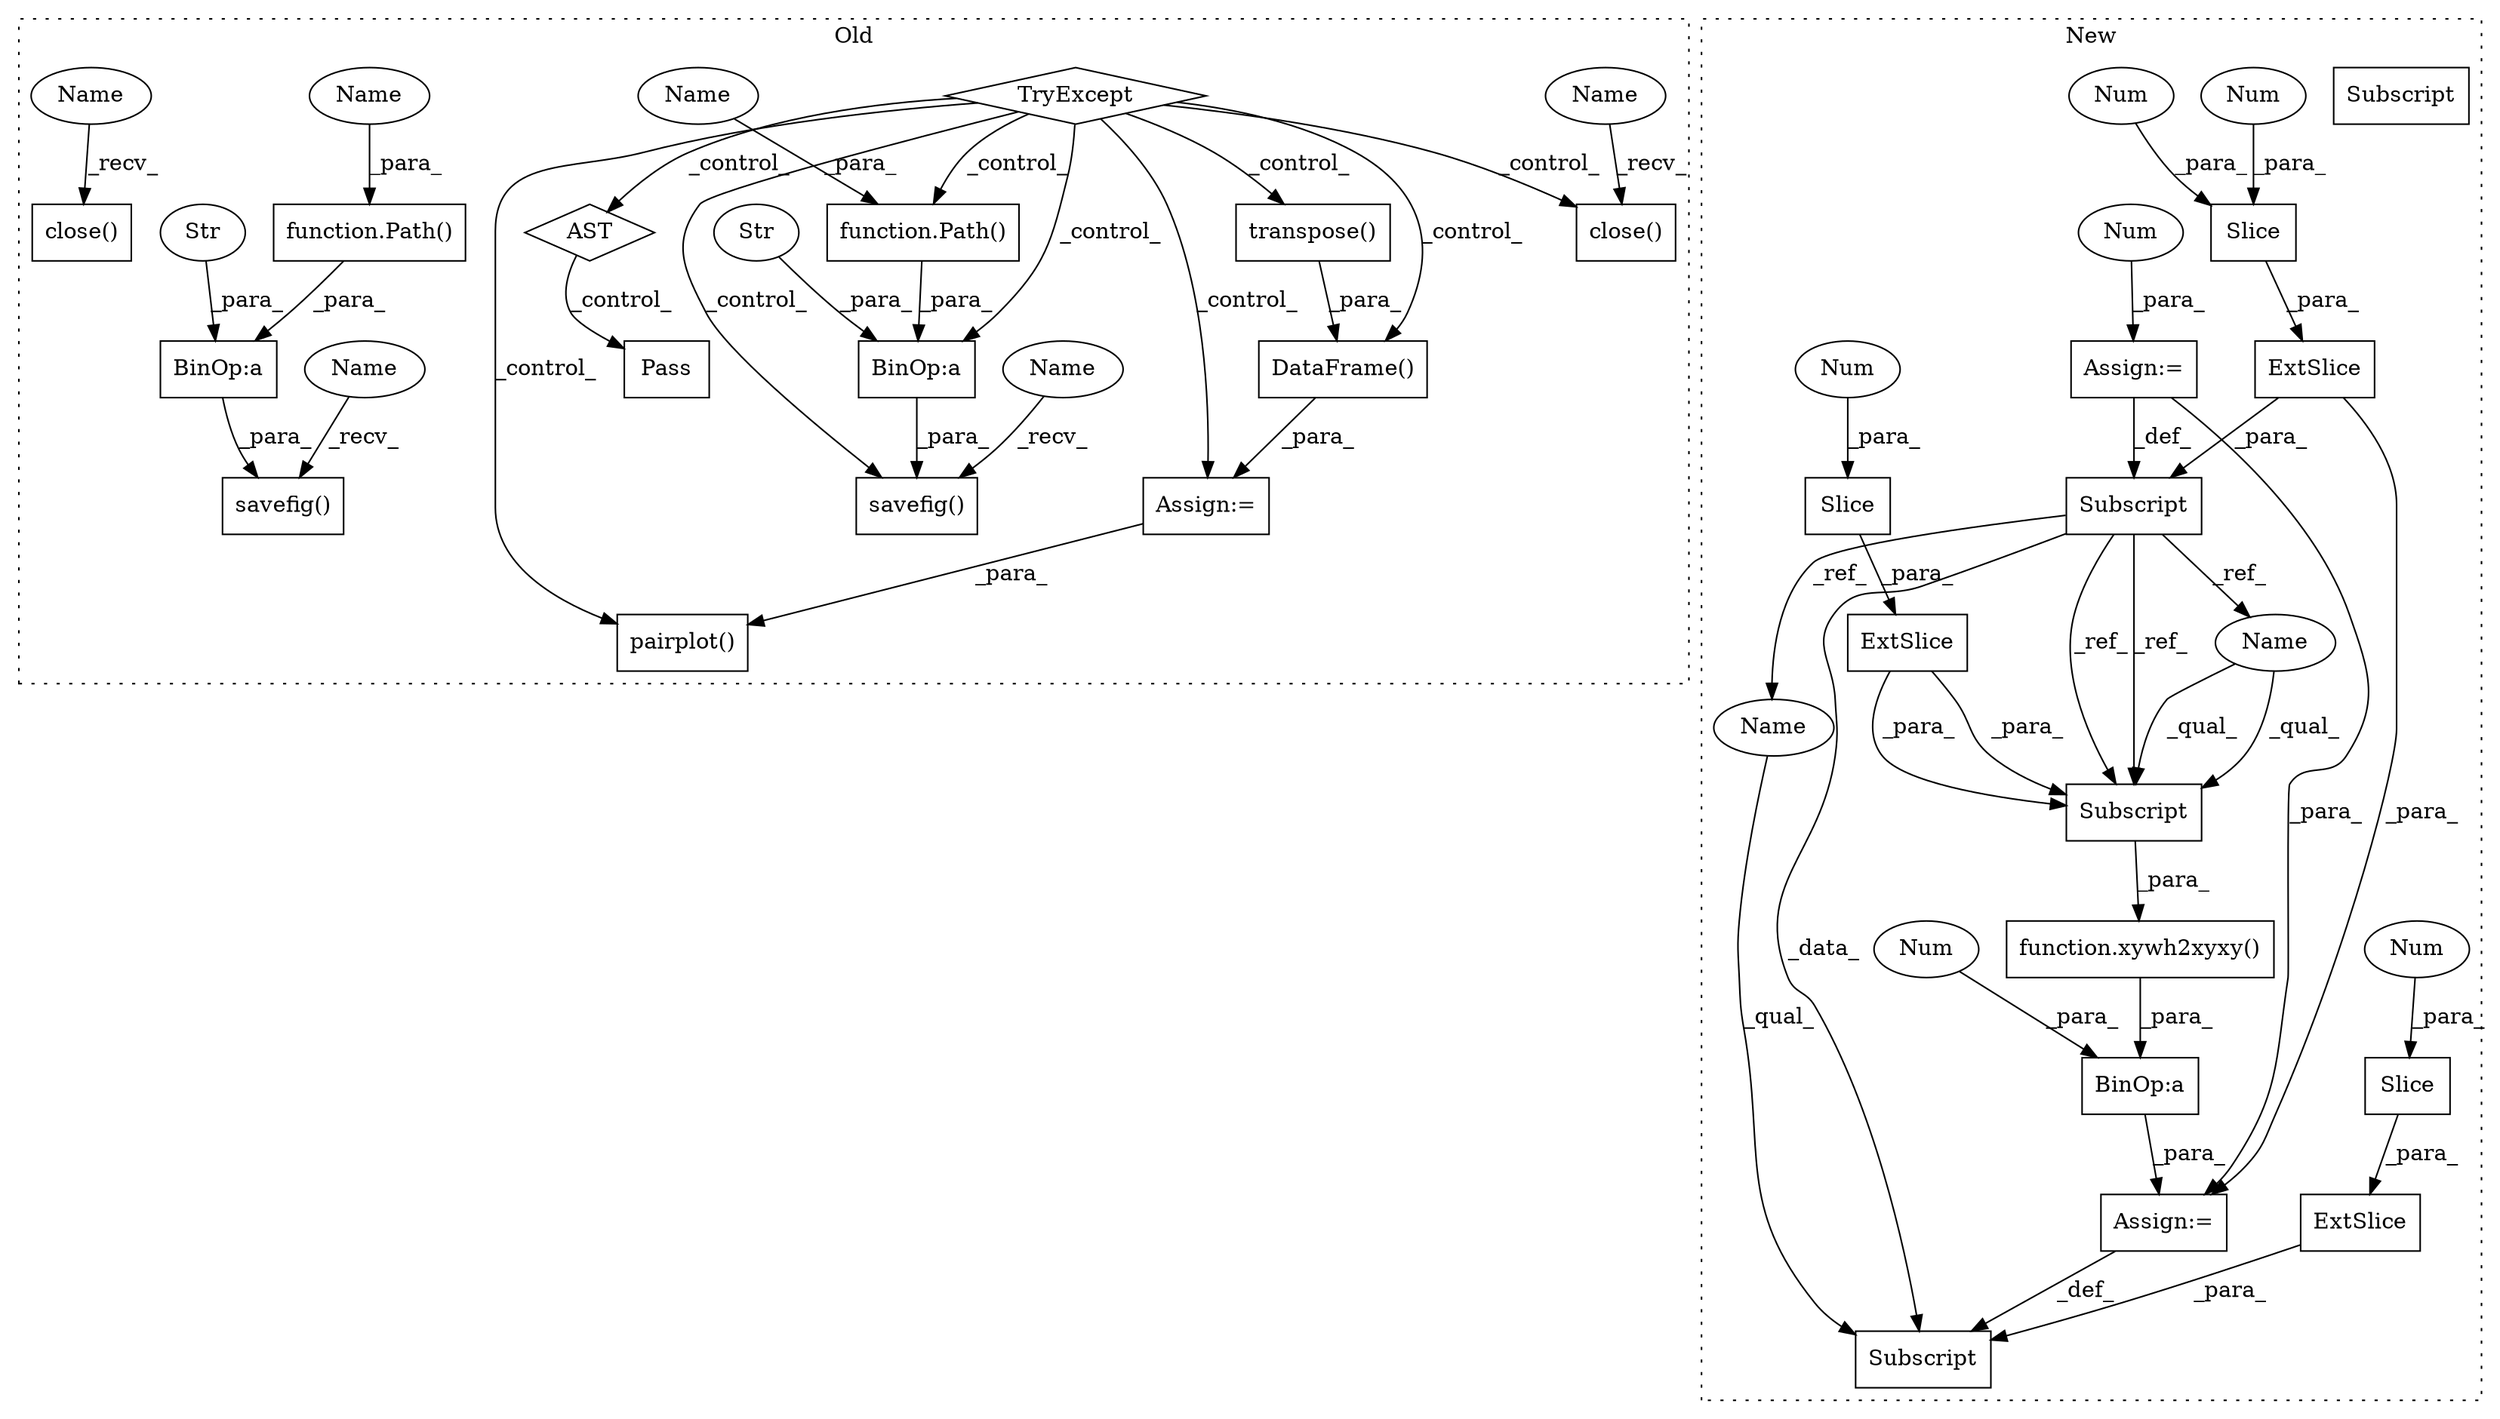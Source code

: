 digraph G {
subgraph cluster0 {
1 [label="close()" a="75" s="11104" l="11" shape="box"];
7 [label="TryExcept" a="71" s="10671" l="13" shape="diamond"];
8 [label="BinOp:a" a="82" s="11058" l="3" shape="box"];
9 [label="Str" a="66" s="11061" l="24" shape="ellipse"];
10 [label="AST" a="2" s="11120,0" l="7,0" shape="diamond"];
11 [label="Pass" a="62" s="11151" l="4" shape="box"];
12 [label="transpose()" a="75" s="10759" l="13" shape="box"];
13 [label="function.Path()" a="75" s="11044,11057" l="5,1" shape="box"];
14 [label="function.Path()" a="75" s="10584,10597" l="5,1" shape="box"];
15 [label="BinOp:a" a="82" s="10598" l="3" shape="box"];
16 [label="Str" a="66" s="10601" l="12" shape="ellipse"];
17 [label="pairplot()" a="75" s="10821,10835" l="13,188" shape="box"];
18 [label="savefig()" a="75" s="11032,11085" l="12,10" shape="box"];
24 [label="DataFrame()" a="75" s="10746,10772" l="13,40" shape="box"];
31 [label="Assign:=" a="68" s="10743" l="3" shape="box"];
35 [label="close()" a="75" s="10628" l="11" shape="box"];
36 [label="savefig()" a="75" s="10572,10613" l="12,10" shape="box"];
37 [label="Name" a="87" s="10572" l="3" shape="ellipse"];
38 [label="Name" a="87" s="11032" l="3" shape="ellipse"];
39 [label="Name" a="87" s="11104" l="3" shape="ellipse"];
40 [label="Name" a="87" s="10628" l="3" shape="ellipse"];
44 [label="Name" a="87" s="11049" l="8" shape="ellipse"];
45 [label="Name" a="87" s="10589" l="8" shape="ellipse"];
label = "Old";
style="dotted";
}
subgraph cluster1 {
2 [label="Slice" a="80" s="10637" l="1" shape="box"];
3 [label="BinOp:a" a="82" s="10702" l="3" shape="box"];
4 [label="Subscript" a="63" s="10662,0" l="13,0" shape="box"];
5 [label="Slice" a="80" s="10672" l="1" shape="box"];
6 [label="Subscript" a="63" s="10627,0" l="14,0" shape="box"];
19 [label="ExtSlice" a="85" s="10662" l="6" shape="box"];
20 [label="Subscript" a="63" s="10688,0" l="13,0" shape="box"];
21 [label="ExtSlice" a="85" s="10688" l="6" shape="box"];
22 [label="Slice" a="80" s="10698" l="1" shape="box"];
23 [label="ExtSlice" a="85" s="10627" l="6" shape="box"];
25 [label="function.xywh2xyxy()" a="75" s="10678,10701" l="10,1" shape="box"];
26 [label="Num" a="76" s="10698" l="1" shape="ellipse"];
27 [label="Num" a="76" s="10672" l="1" shape="ellipse"];
28 [label="Num" a="76" s="10705" l="4" shape="ellipse"];
29 [label="Num" a="76" s="10637" l="1" shape="ellipse"];
30 [label="Num" a="76" s="10639" l="1" shape="ellipse"];
32 [label="Assign:=" a="68" s="10641" l="3" shape="box"];
33 [label="Num" a="76" s="10644" l="3" shape="ellipse"];
34 [label="Assign:=" a="68" s="10675" l="3" shape="box"];
41 [label="Subscript" a="63" s="10688,0" l="13,0" shape="box"];
42 [label="Name" a="87" s="10688" l="6" shape="ellipse"];
43 [label="Name" a="87" s="10662" l="6" shape="ellipse"];
label = "New";
style="dotted";
}
2 -> 23 [label="_para_"];
3 -> 34 [label="_para_"];
5 -> 19 [label="_para_"];
6 -> 42 [label="_ref_"];
6 -> 4 [label="_data_"];
6 -> 41 [label="_ref_"];
6 -> 43 [label="_ref_"];
6 -> 41 [label="_ref_"];
7 -> 12 [label="_control_"];
7 -> 18 [label="_control_"];
7 -> 8 [label="_control_"];
7 -> 1 [label="_control_"];
7 -> 10 [label="_control_"];
7 -> 17 [label="_control_"];
7 -> 24 [label="_control_"];
7 -> 31 [label="_control_"];
7 -> 13 [label="_control_"];
8 -> 18 [label="_para_"];
9 -> 8 [label="_para_"];
10 -> 11 [label="_control_"];
12 -> 24 [label="_para_"];
13 -> 8 [label="_para_"];
14 -> 15 [label="_para_"];
15 -> 36 [label="_para_"];
16 -> 15 [label="_para_"];
19 -> 4 [label="_para_"];
21 -> 41 [label="_para_"];
21 -> 41 [label="_para_"];
22 -> 21 [label="_para_"];
23 -> 6 [label="_para_"];
23 -> 34 [label="_para_"];
24 -> 31 [label="_para_"];
25 -> 3 [label="_para_"];
26 -> 22 [label="_para_"];
27 -> 5 [label="_para_"];
28 -> 3 [label="_para_"];
29 -> 2 [label="_para_"];
30 -> 2 [label="_para_"];
31 -> 17 [label="_para_"];
32 -> 6 [label="_def_"];
32 -> 34 [label="_para_"];
33 -> 32 [label="_para_"];
34 -> 4 [label="_def_"];
37 -> 36 [label="_recv_"];
38 -> 18 [label="_recv_"];
39 -> 1 [label="_recv_"];
40 -> 35 [label="_recv_"];
41 -> 25 [label="_para_"];
42 -> 41 [label="_qual_"];
42 -> 41 [label="_qual_"];
43 -> 4 [label="_qual_"];
44 -> 13 [label="_para_"];
45 -> 14 [label="_para_"];
}